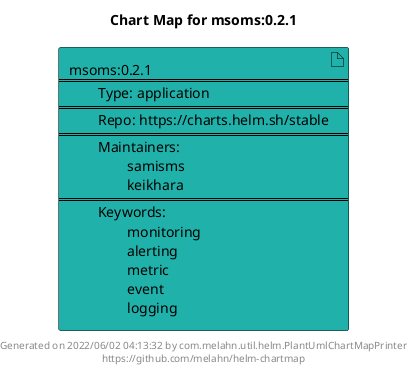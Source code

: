 @startuml
skinparam linetype ortho
skinparam backgroundColor white
skinparam usecaseBorderColor black
skinparam usecaseArrowColor LightSlateGray
skinparam artifactBorderColor black
skinparam artifactArrowColor LightSlateGray

title Chart Map for msoms:0.2.1

'There is one referenced Helm Chart
artifact "msoms:0.2.1\n====\n\tType: application\n====\n\tRepo: https://charts.helm.sh/stable\n====\n\tMaintainers: \n\t\tsamisms\n\t\tkeikhara\n====\n\tKeywords: \n\t\tmonitoring\n\t\talerting\n\t\tmetric\n\t\tevent\n\t\tlogging" as msoms_0_2_1 #LightSeaGreen

'There are 0 referenced Docker Images

'Chart Dependencies

center footer Generated on 2022/06/02 04:13:32 by com.melahn.util.helm.PlantUmlChartMapPrinter\nhttps://github.com/melahn/helm-chartmap
@enduml
